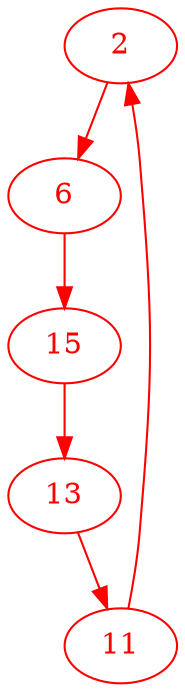 digraph g{
node [color = red, fontcolor=red]; 2 6 11 13 15 ;
2 -> 6 [color=red] ;
6 -> 15 [color=red] ;
11 -> 2 [color=red] ;
13 -> 11 [color=red] ;
15 -> 13 [color=red] ;
}